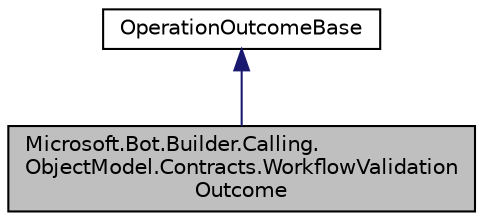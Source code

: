digraph "Microsoft.Bot.Builder.Calling.ObjectModel.Contracts.WorkflowValidationOutcome"
{
  edge [fontname="Helvetica",fontsize="10",labelfontname="Helvetica",labelfontsize="10"];
  node [fontname="Helvetica",fontsize="10",shape=record];
  Node1 [label="Microsoft.Bot.Builder.Calling.\lObjectModel.Contracts.WorkflowValidation\lOutcome",height=0.2,width=0.4,color="black", fillcolor="grey75", style="filled", fontcolor="black"];
  Node2 -> Node1 [dir="back",color="midnightblue",fontsize="10",style="solid",fontname="Helvetica"];
  Node2 [label="OperationOutcomeBase",height=0.2,width=0.4,color="black", fillcolor="white", style="filled",URL="$dc/d27/class_microsoft_1_1_bot_1_1_builder_1_1_calling_1_1_object_model_1_1_contracts_1_1_operation_outcome_base.html",tooltip="Base class for various \"action(s)\" outcome(s) "];
}
